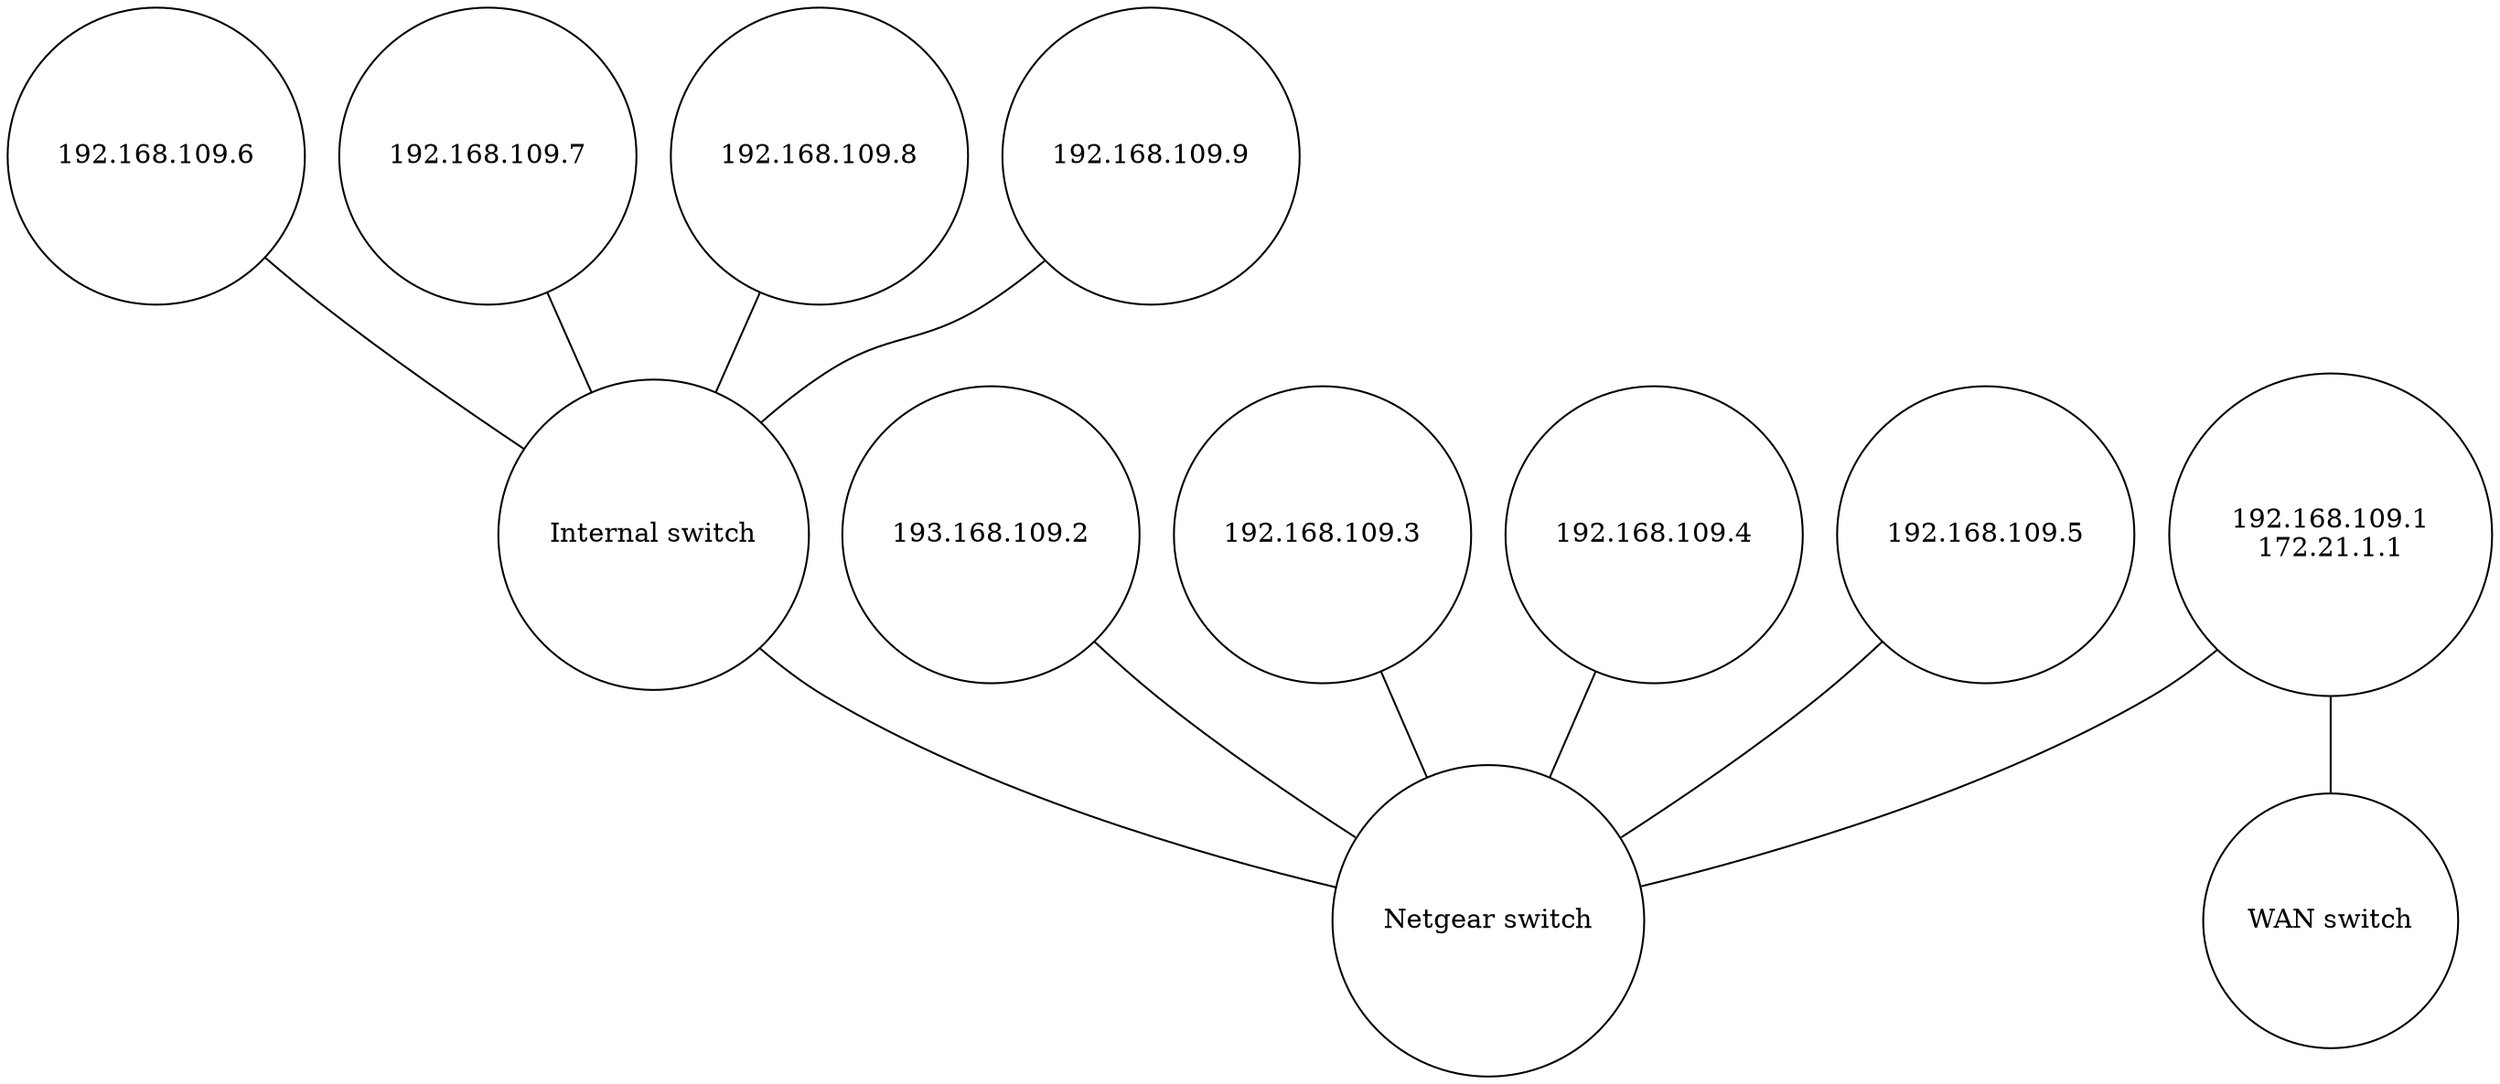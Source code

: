 graph
{
	// Highlighting
	node [style=filled fillcolor=white]
	node [shape=circle]
	s1 [label="Netgear switch"]
	s2 [label="Internal switch"]

	// 
	a [label="192.168.109.1\n172.21.1.1"]
	b [label="193.168.109.2"]
	c [label="192.168.109.3"]
	d [label="192.168.109.4"]
	e [label="192.168.109.5"]

	// 
	w [label="192.168.109.6"]
	x [label="192.168.109.7"]
	y [label="192.168.109.8"]
	z [label="192.168.109.9"]

	w1 [label="WAN switch"]

	// Interconnections

	a -- w1

	a -- s1
	b -- s1
	c -- s1
	d -- s1
	e -- s1

	s2 -- s1

	z -- s2
	y -- s2
	x -- s2
	w -- s2
}
